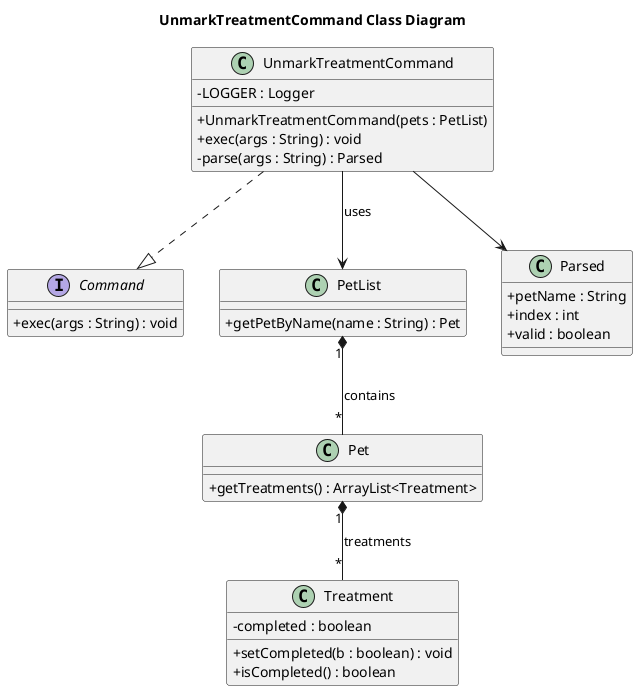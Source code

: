@startuml
skinparam classAttributeIconSize 0
title UnmarkTreatmentCommand Class Diagram

interface Command {
  +exec(args : String) : void
}

class UnmarkTreatmentCommand {
  -LOGGER : Logger
  +UnmarkTreatmentCommand(pets : PetList)
  +exec(args : String) : void
  -parse(args : String) : Parsed
}

class PetList {
  +getPetByName(name : String) : Pet
}

class Pet {
  +getTreatments() : ArrayList<Treatment>
}

class Treatment {
  -completed : boolean
  +setCompleted(b : boolean) : void
  +isCompleted() : boolean
}

class Parsed {
  +petName : String
  +index : int
  +valid : boolean
}

UnmarkTreatmentCommand ..|> Command
UnmarkTreatmentCommand --> PetList : uses
PetList "1" *-- "*" Pet : contains
Pet "1" *-- "*" Treatment : treatments
UnmarkTreatmentCommand --> Parsed

@enduml
